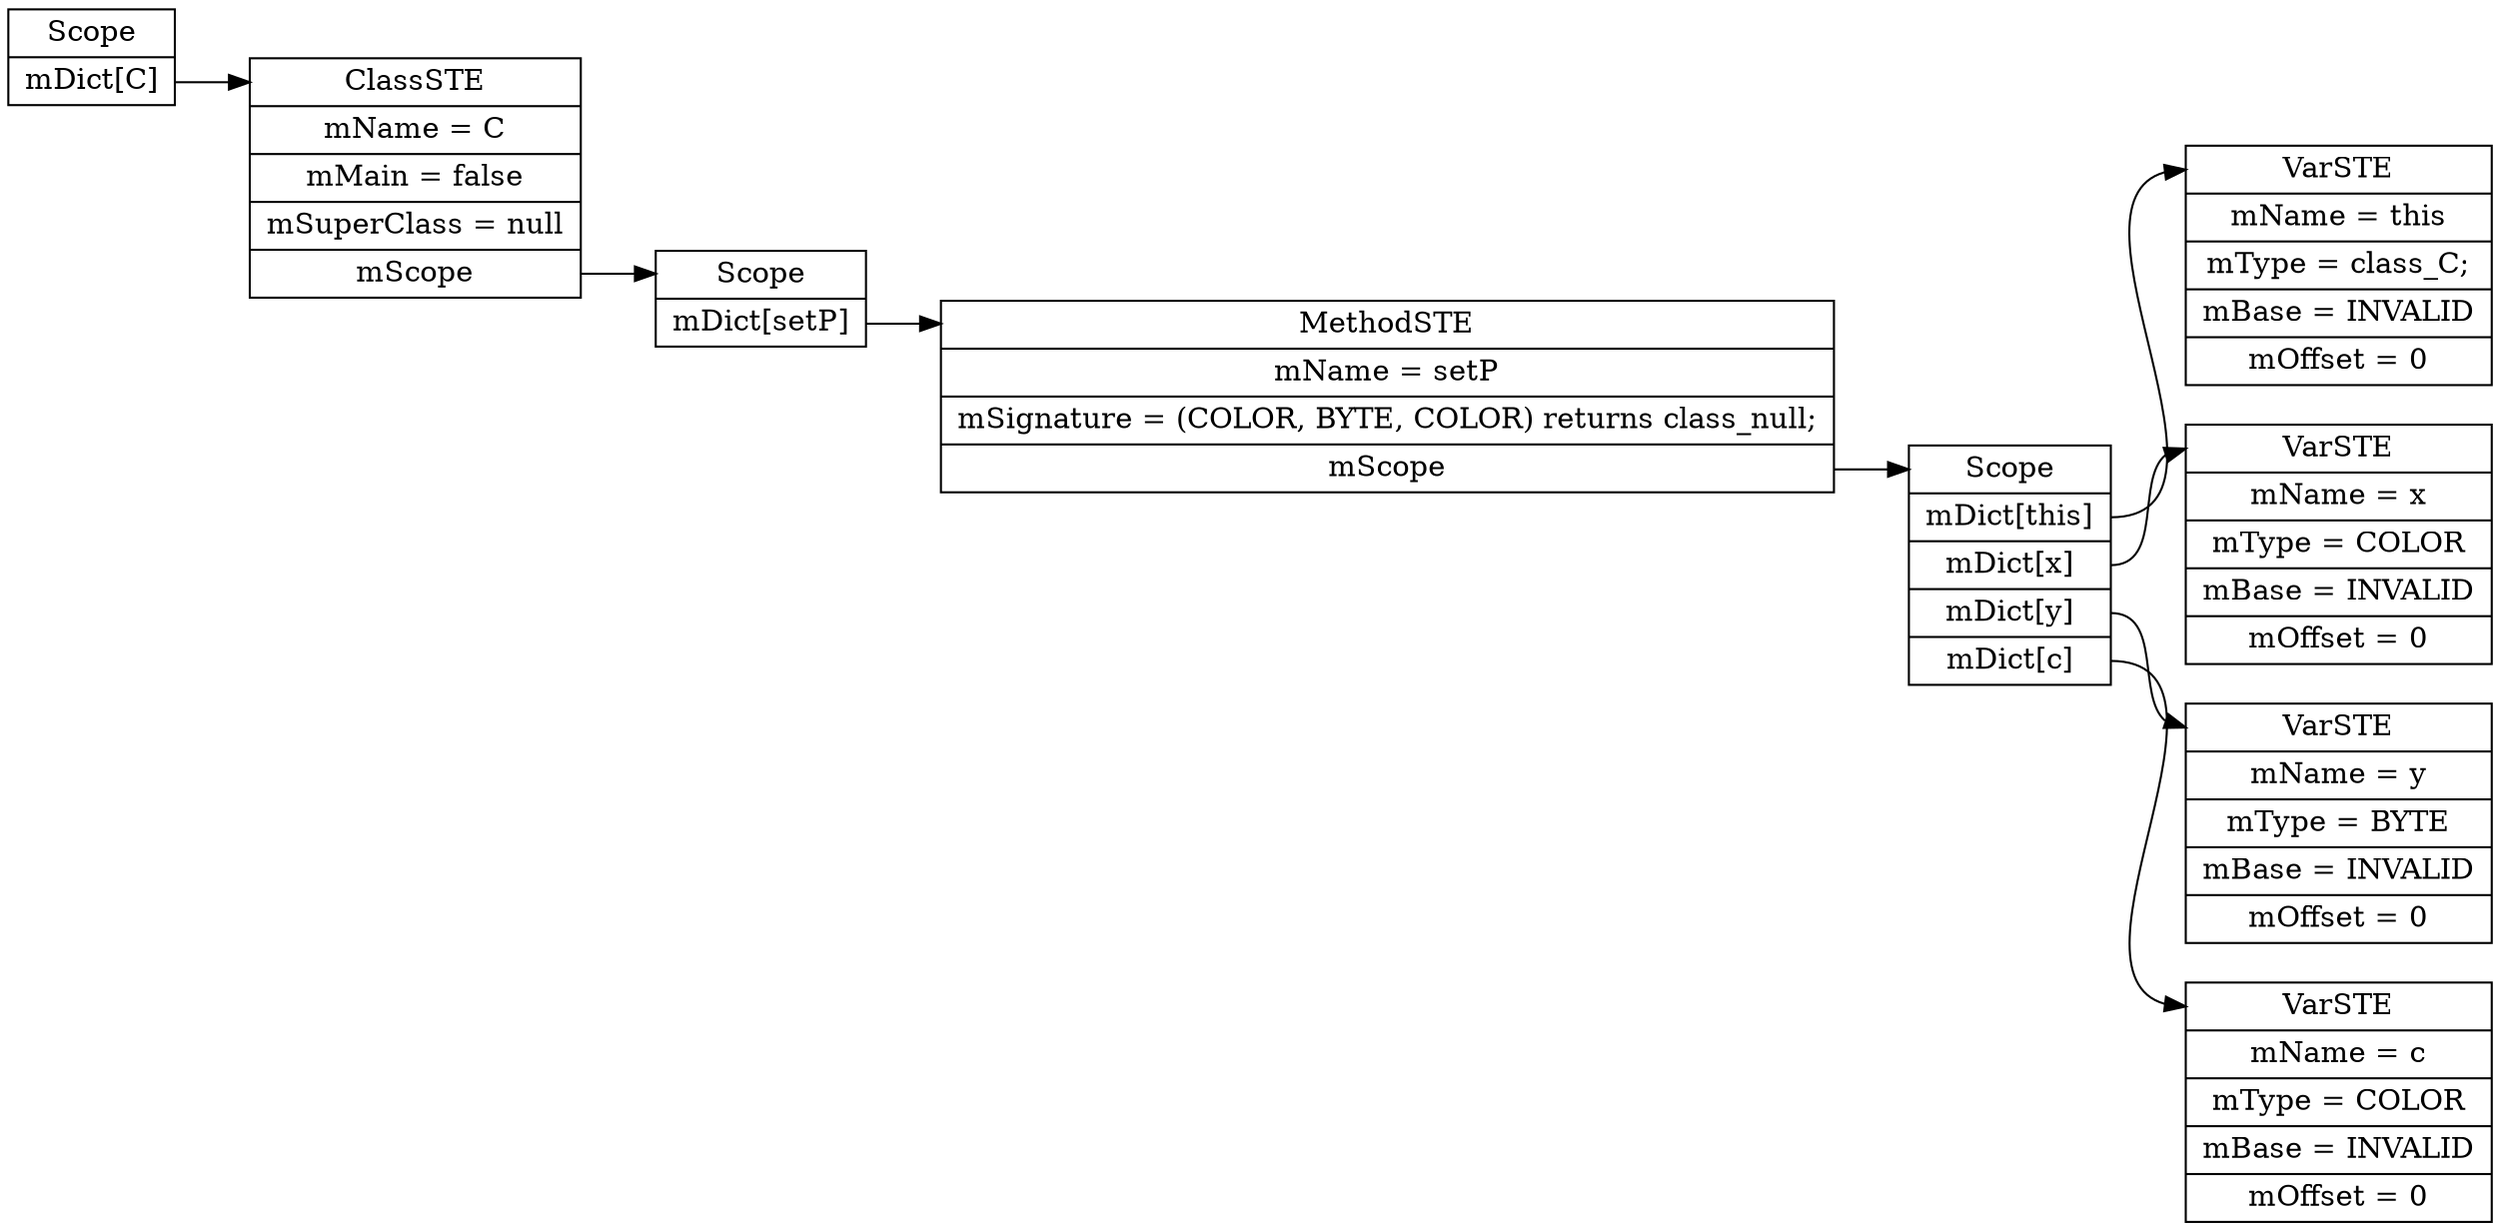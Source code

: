 digraph SymTable {
	graph [rankdir="LR"];
	node [shape=record];
	0 [label=" <f0> Scope | <f1> mDict\[C\] "];
	0:<f1> -> 1:<f0>;
	1 [label=" <f0> ClassSTE | <f1> mName = C| <f2> mMain = false| <f3> mSuperClass = null| <f4> mScope "];
	1:<f4> -> 2:<f0>;
	2 [label=" <f0> Scope | <f1> mDict\[setP\] "];
	2:<f1> -> 3:<f0>;
	3 [label=" <f0> MethodSTE | <f1> mName = setP| <f2> mSignature = (COLOR, BYTE, COLOR) returns class_null;| <f3> mScope "];
	3:<f3> -> 4:<f0>;
	4 [label=" <f0> Scope | <f1> mDict\[this\] | <f2> mDict\[x\] | <f3> mDict\[y\] | <f4> mDict\[c\] "];
	4:<f1> -> 5:<f0>;
	5 [label=" <f0> VarSTE | <f1> mName = this| <f2> mType = class_C;| <f3> mBase = INVALID| <f4> mOffset = 0"];
	4:<f2> -> 6:<f0>;
	6 [label=" <f0> VarSTE | <f1> mName = x| <f2> mType = COLOR| <f3> mBase = INVALID| <f4> mOffset = 0"];
	4:<f3> -> 7:<f0>;
	7 [label=" <f0> VarSTE | <f1> mName = y| <f2> mType = BYTE| <f3> mBase = INVALID| <f4> mOffset = 0"];
	4:<f4> -> 8:<f0>;
	8 [label=" <f0> VarSTE | <f1> mName = c| <f2> mType = COLOR| <f3> mBase = INVALID| <f4> mOffset = 0"];
}
